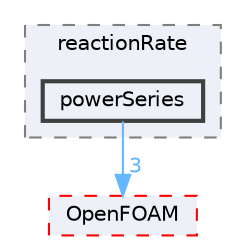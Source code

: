 digraph "src/thermophysicalModels/specie/reaction/reactionRate/powerSeries"
{
 // LATEX_PDF_SIZE
  bgcolor="transparent";
  edge [fontname=Helvetica,fontsize=10,labelfontname=Helvetica,labelfontsize=10];
  node [fontname=Helvetica,fontsize=10,shape=box,height=0.2,width=0.4];
  compound=true
  subgraph clusterdir_0b3172b66393f2c7ce0778392f9f1c0a {
    graph [ bgcolor="#edf0f7", pencolor="grey50", label="reactionRate", fontname=Helvetica,fontsize=10 style="filled,dashed", URL="dir_0b3172b66393f2c7ce0778392f9f1c0a.html",tooltip=""]
  dir_fdb251c2f01690b691fc8c3ca3138b59 [label="powerSeries", fillcolor="#edf0f7", color="grey25", style="filled,bold", URL="dir_fdb251c2f01690b691fc8c3ca3138b59.html",tooltip=""];
  }
  dir_c5473ff19b20e6ec4dfe5c310b3778a8 [label="OpenFOAM", fillcolor="#edf0f7", color="red", style="filled,dashed", URL="dir_c5473ff19b20e6ec4dfe5c310b3778a8.html",tooltip=""];
  dir_fdb251c2f01690b691fc8c3ca3138b59->dir_c5473ff19b20e6ec4dfe5c310b3778a8 [headlabel="3", labeldistance=1.5 headhref="dir_003028_002695.html" href="dir_003028_002695.html" color="steelblue1" fontcolor="steelblue1"];
}
